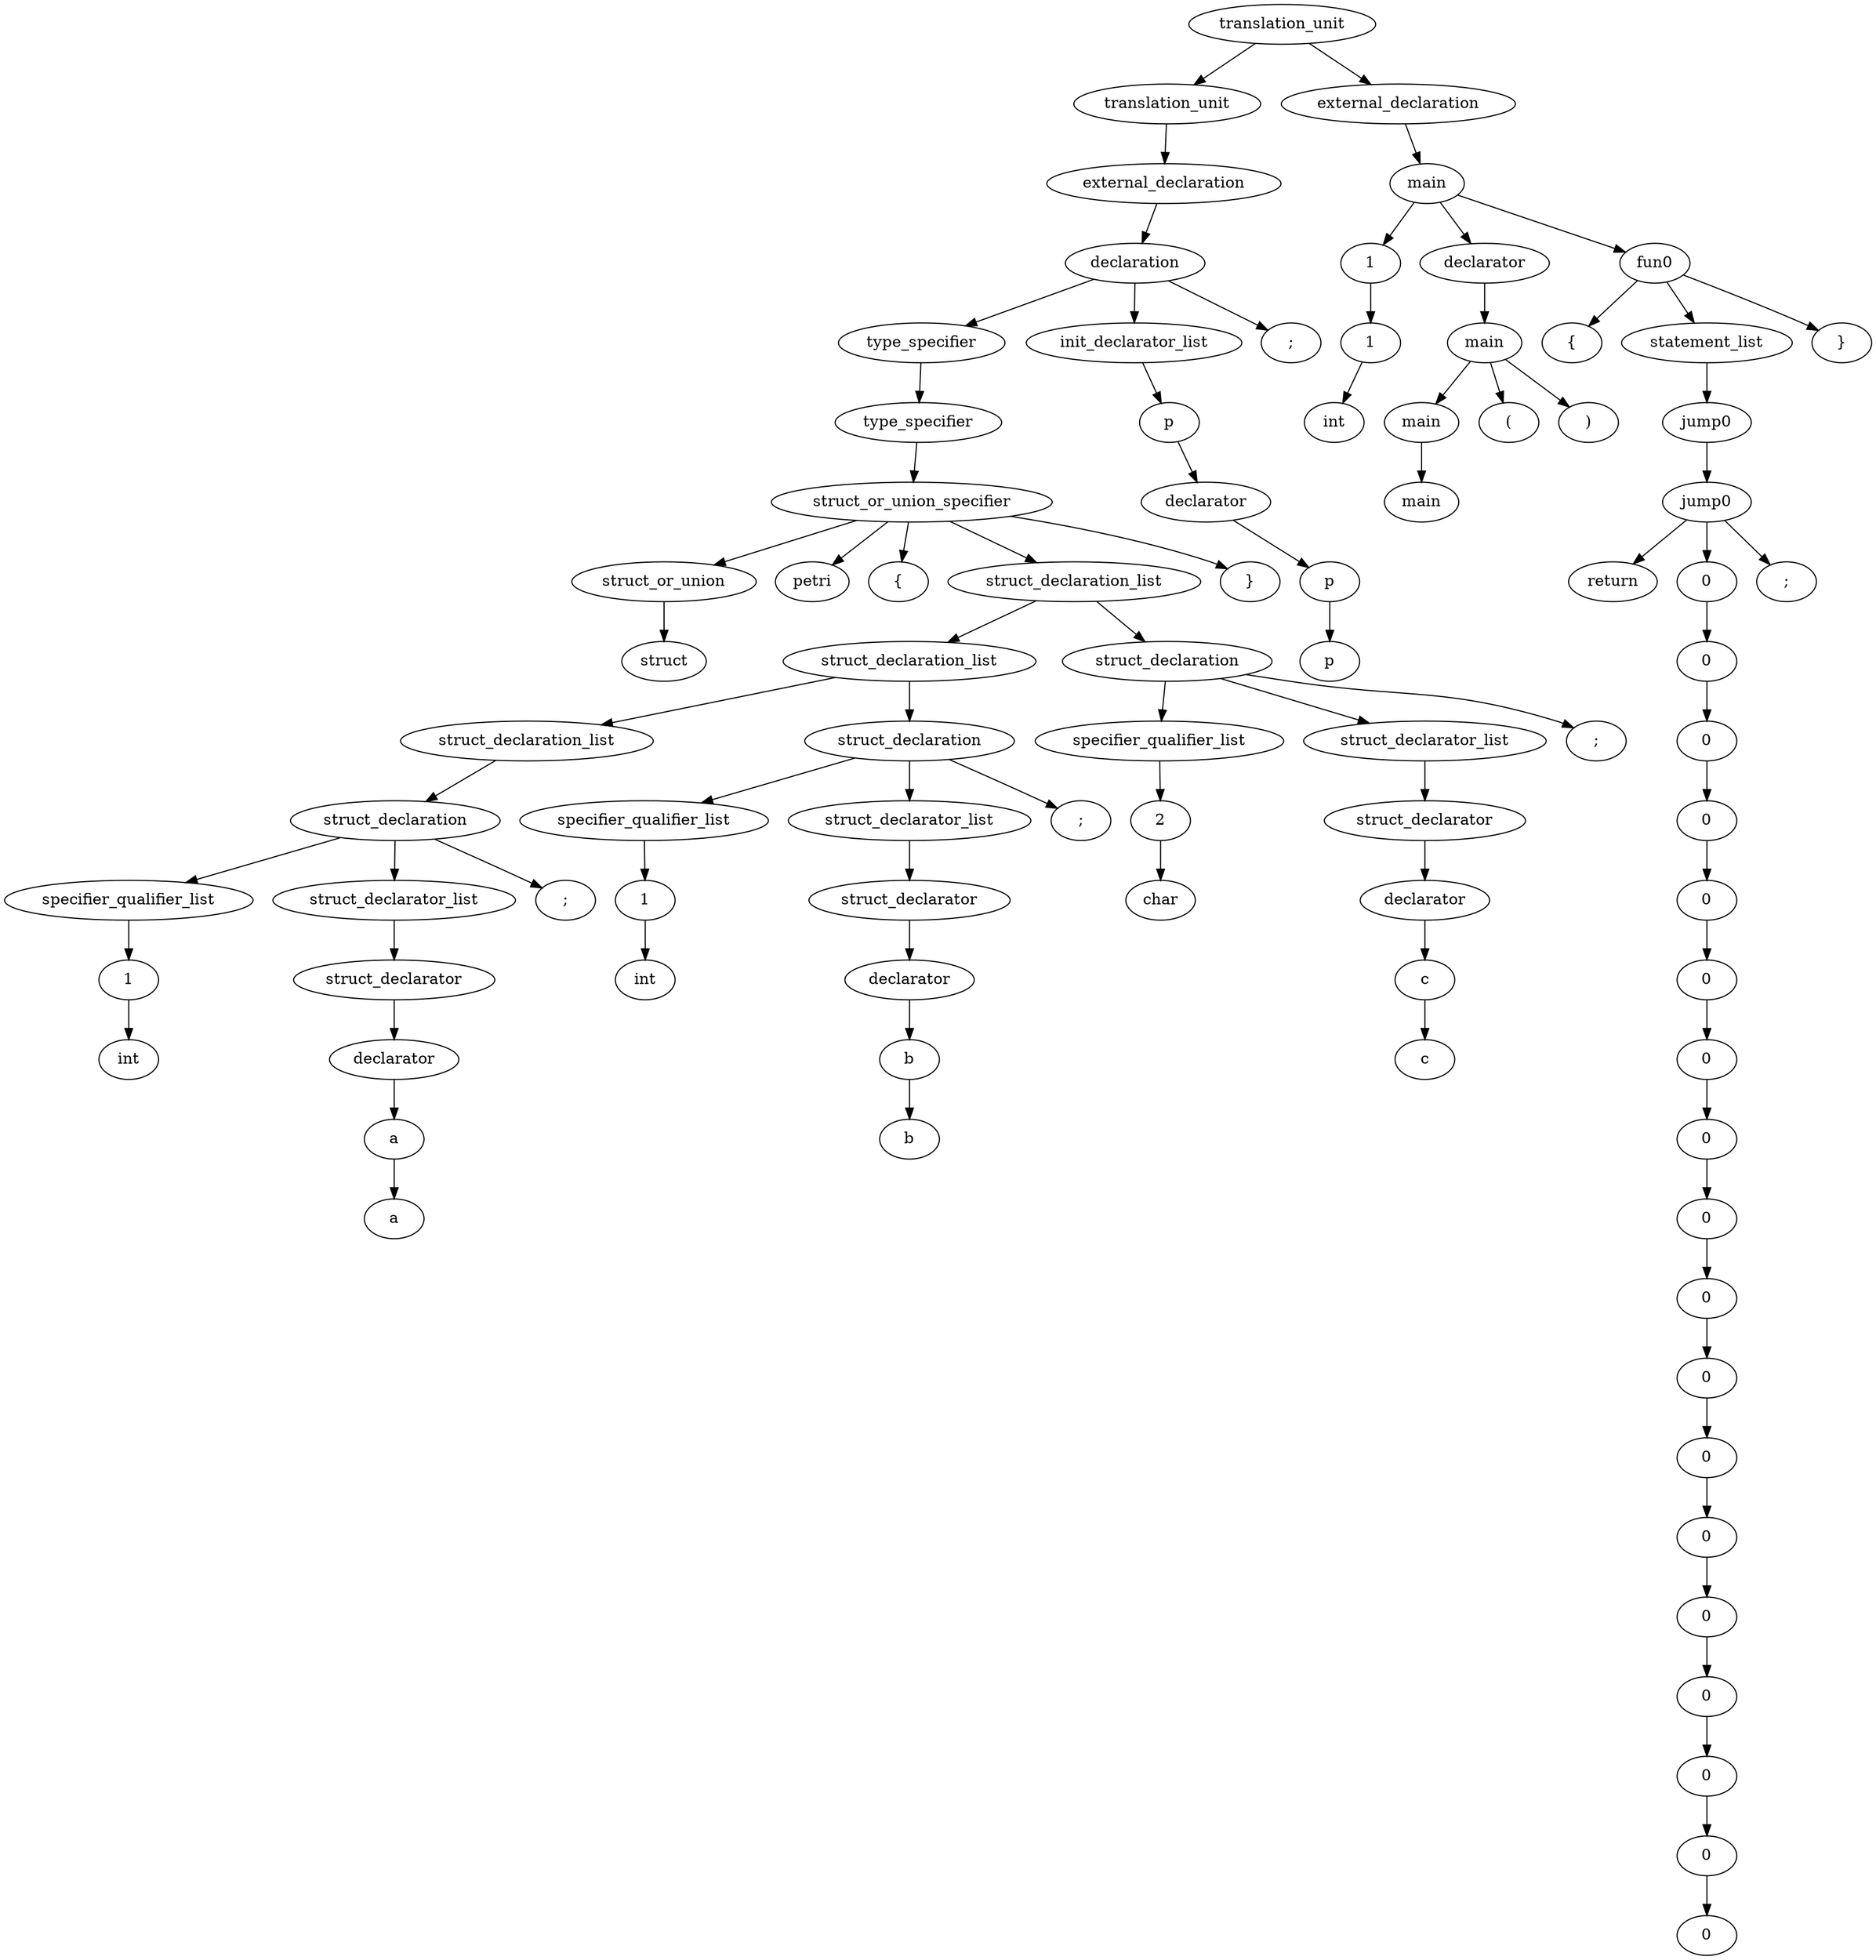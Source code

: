 digraph G{
node0[label="translation_unit"]
node1[label="translation_unit"]
node0->node1;
node1[label="translation_unit"]
node2[label="external_declaration"]
node1->node2;
node2[label="external_declaration"]
node3[label="declaration"]
node2->node3;
node3[label="declaration"]
node4[label="type_specifier"]
node3->node4;
node4[label="type_specifier"]
node5[label="type_specifier"]
node4->node5;
node5[label="type_specifier"]
node6[label="struct_or_union_specifier"]
node5->node6;
node6[label="struct_or_union_specifier"]
node7[label="struct_or_union"]
node6->node7;
node7[label="struct_or_union"]
node8[label="struct"]
node7->node8;
node6[label="struct_or_union_specifier"]
node9[label="petri"]
node6->node9;
node6[label="struct_or_union_specifier"]
node10[label="{"]
node6->node10;
node6[label="struct_or_union_specifier"]
node11[label="struct_declaration_list"]
node6->node11;
node11[label="struct_declaration_list"]
node12[label="struct_declaration_list"]
node11->node12;
node12[label="struct_declaration_list"]
node13[label="struct_declaration_list"]
node12->node13;
node13[label="struct_declaration_list"]
node14[label="struct_declaration"]
node13->node14;
node14[label="struct_declaration"]
node15[label="specifier_qualifier_list"]
node14->node15;
node15[label="specifier_qualifier_list"]
node16[label="1"]
node15->node16;
node16[label="1"]
node17[label="int"]
node16->node17;
node14[label="struct_declaration"]
node18[label="struct_declarator_list"]
node14->node18;
node18[label="struct_declarator_list"]
node19[label="struct_declarator"]
node18->node19;
node19[label="struct_declarator"]
node20[label="declarator"]
node19->node20;
node20[label="declarator"]
node21[label="a"]
node20->node21;
node21[label="a"]
node22[label="a"]
node21->node22;
node14[label="struct_declaration"]
node23[label=";"]
node14->node23;
node12[label="struct_declaration_list"]
node24[label="struct_declaration"]
node12->node24;
node24[label="struct_declaration"]
node25[label="specifier_qualifier_list"]
node24->node25;
node25[label="specifier_qualifier_list"]
node26[label="1"]
node25->node26;
node26[label="1"]
node27[label="int"]
node26->node27;
node24[label="struct_declaration"]
node28[label="struct_declarator_list"]
node24->node28;
node28[label="struct_declarator_list"]
node29[label="struct_declarator"]
node28->node29;
node29[label="struct_declarator"]
node30[label="declarator"]
node29->node30;
node30[label="declarator"]
node31[label="b"]
node30->node31;
node31[label="b"]
node32[label="b"]
node31->node32;
node24[label="struct_declaration"]
node33[label=";"]
node24->node33;
node11[label="struct_declaration_list"]
node34[label="struct_declaration"]
node11->node34;
node34[label="struct_declaration"]
node35[label="specifier_qualifier_list"]
node34->node35;
node35[label="specifier_qualifier_list"]
node36[label="2"]
node35->node36;
node36[label="2"]
node37[label="char"]
node36->node37;
node34[label="struct_declaration"]
node38[label="struct_declarator_list"]
node34->node38;
node38[label="struct_declarator_list"]
node39[label="struct_declarator"]
node38->node39;
node39[label="struct_declarator"]
node40[label="declarator"]
node39->node40;
node40[label="declarator"]
node41[label="c"]
node40->node41;
node41[label="c"]
node42[label="c"]
node41->node42;
node34[label="struct_declaration"]
node43[label=";"]
node34->node43;
node6[label="struct_or_union_specifier"]
node44[label="}"]
node6->node44;
node3[label="declaration"]
node45[label="init_declarator_list"]
node3->node45;
node45[label="init_declarator_list"]
node46[label="p"]
node45->node46;
node46[label="p"]
node47[label="declarator"]
node46->node47;
node47[label="declarator"]
node48[label="p"]
node47->node48;
node48[label="p"]
node49[label="p"]
node48->node49;
node3[label="declaration"]
node50[label=";"]
node3->node50;
node0[label="translation_unit"]
node51[label="external_declaration"]
node0->node51;
node51[label="external_declaration"]
node52[label="main"]
node51->node52;
node52[label="main"]
node53[label="1"]
node52->node53;
node53[label="1"]
node54[label="1"]
node53->node54;
node54[label="1"]
node55[label="int"]
node54->node55;
node52[label="main"]
node56[label="declarator"]
node52->node56;
node56[label="declarator"]
node57[label="main"]
node56->node57;
node57[label="main"]
node58[label="main"]
node57->node58;
node58[label="main"]
node59[label="main"]
node58->node59;
node57[label="main"]
node60[label="("]
node57->node60;
node57[label="main"]
node61[label=")"]
node57->node61;
node52[label="main"]
node62[label="fun0"]
node52->node62;
node62[label="fun0"]
node63[label="{"]
node62->node63;
node62[label="fun0"]
node64[label="statement_list"]
node62->node64;
node64[label="statement_list"]
node65[label="jump0"]
node64->node65;
node65[label="jump0"]
node66[label="jump0"]
node65->node66;
node66[label="jump0"]
node67[label="return"]
node66->node67;
node66[label="jump0"]
node68[label="0"]
node66->node68;
node68[label="0"]
node69[label="0"]
node68->node69;
node69[label="0"]
node70[label="0"]
node69->node70;
node70[label="0"]
node71[label="0"]
node70->node71;
node71[label="0"]
node72[label="0"]
node71->node72;
node72[label="0"]
node73[label="0"]
node72->node73;
node73[label="0"]
node74[label="0"]
node73->node74;
node74[label="0"]
node75[label="0"]
node74->node75;
node75[label="0"]
node76[label="0"]
node75->node76;
node76[label="0"]
node77[label="0"]
node76->node77;
node77[label="0"]
node78[label="0"]
node77->node78;
node78[label="0"]
node79[label="0"]
node78->node79;
node79[label="0"]
node80[label="0"]
node79->node80;
node80[label="0"]
node81[label="0"]
node80->node81;
node81[label="0"]
node82[label="0"]
node81->node82;
node82[label="0"]
node83[label="0"]
node82->node83;
node83[label="0"]
node84[label="0"]
node83->node84;
node84[label="0"]
node85[label="0"]
node84->node85;
node66[label="jump0"]
node86[label=";"]
node66->node86;
node62[label="fun0"]
node87[label="}"]
node62->node87;
}
